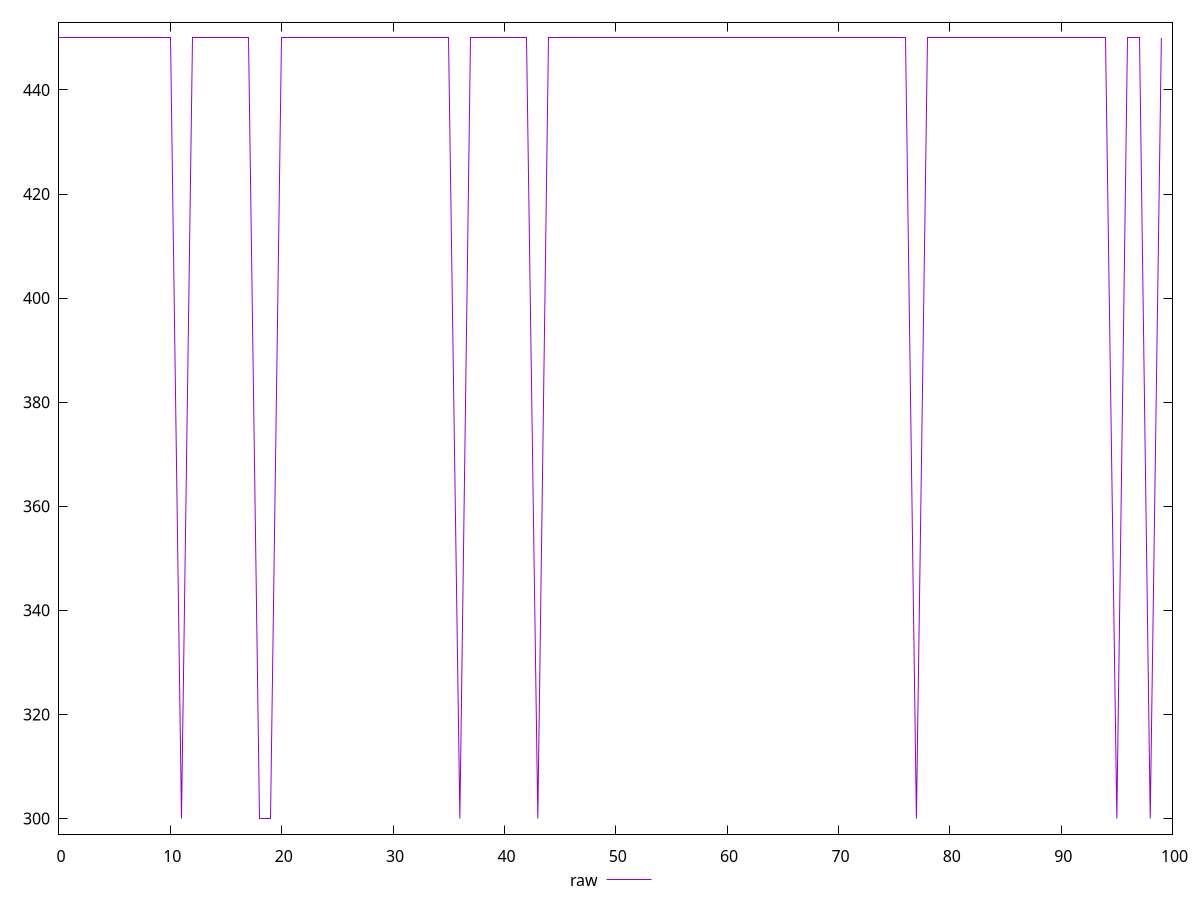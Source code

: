 reset
set terminal svg size 640, 490
set output "reprap/uses-text-compression/samples/pages+cached+noexternal+nocss/raw/values.svg"

$raw <<EOF
0 450
1 450
2 450
3 450
4 450
5 450
6 450
7 450
8 450
9 450
10 450
11 300
12 450
13 450
14 450
15 450
16 450
17 450
18 300
19 300
20 450
21 450
22 450
23 450
24 450
25 450
26 450
27 450
28 450
29 450
30 450
31 450
32 450
33 450
34 450
35 450
36 300
37 450
38 450
39 450
40 450
41 450
42 450
43 300
44 450
45 450
46 450
47 450
48 450
49 450
50 450
51 450
52 450
53 450
54 450
55 450
56 450
57 450
58 450
59 450
60 450
61 450
62 450
63 450
64 450
65 450
66 450
67 450
68 450
69 450
70 450
71 450
72 450
73 450
74 450
75 450
76 450
77 300
78 450
79 450
80 450
81 450
82 450
83 450
84 450
85 450
86 450
87 450
88 450
89 450
90 450
91 450
92 450
93 450
94 450
95 300
96 450
97 450
98 300
99 450
EOF

set key outside below
set yrange [297:453]

plot \
  $raw title "raw" with line, \


reset